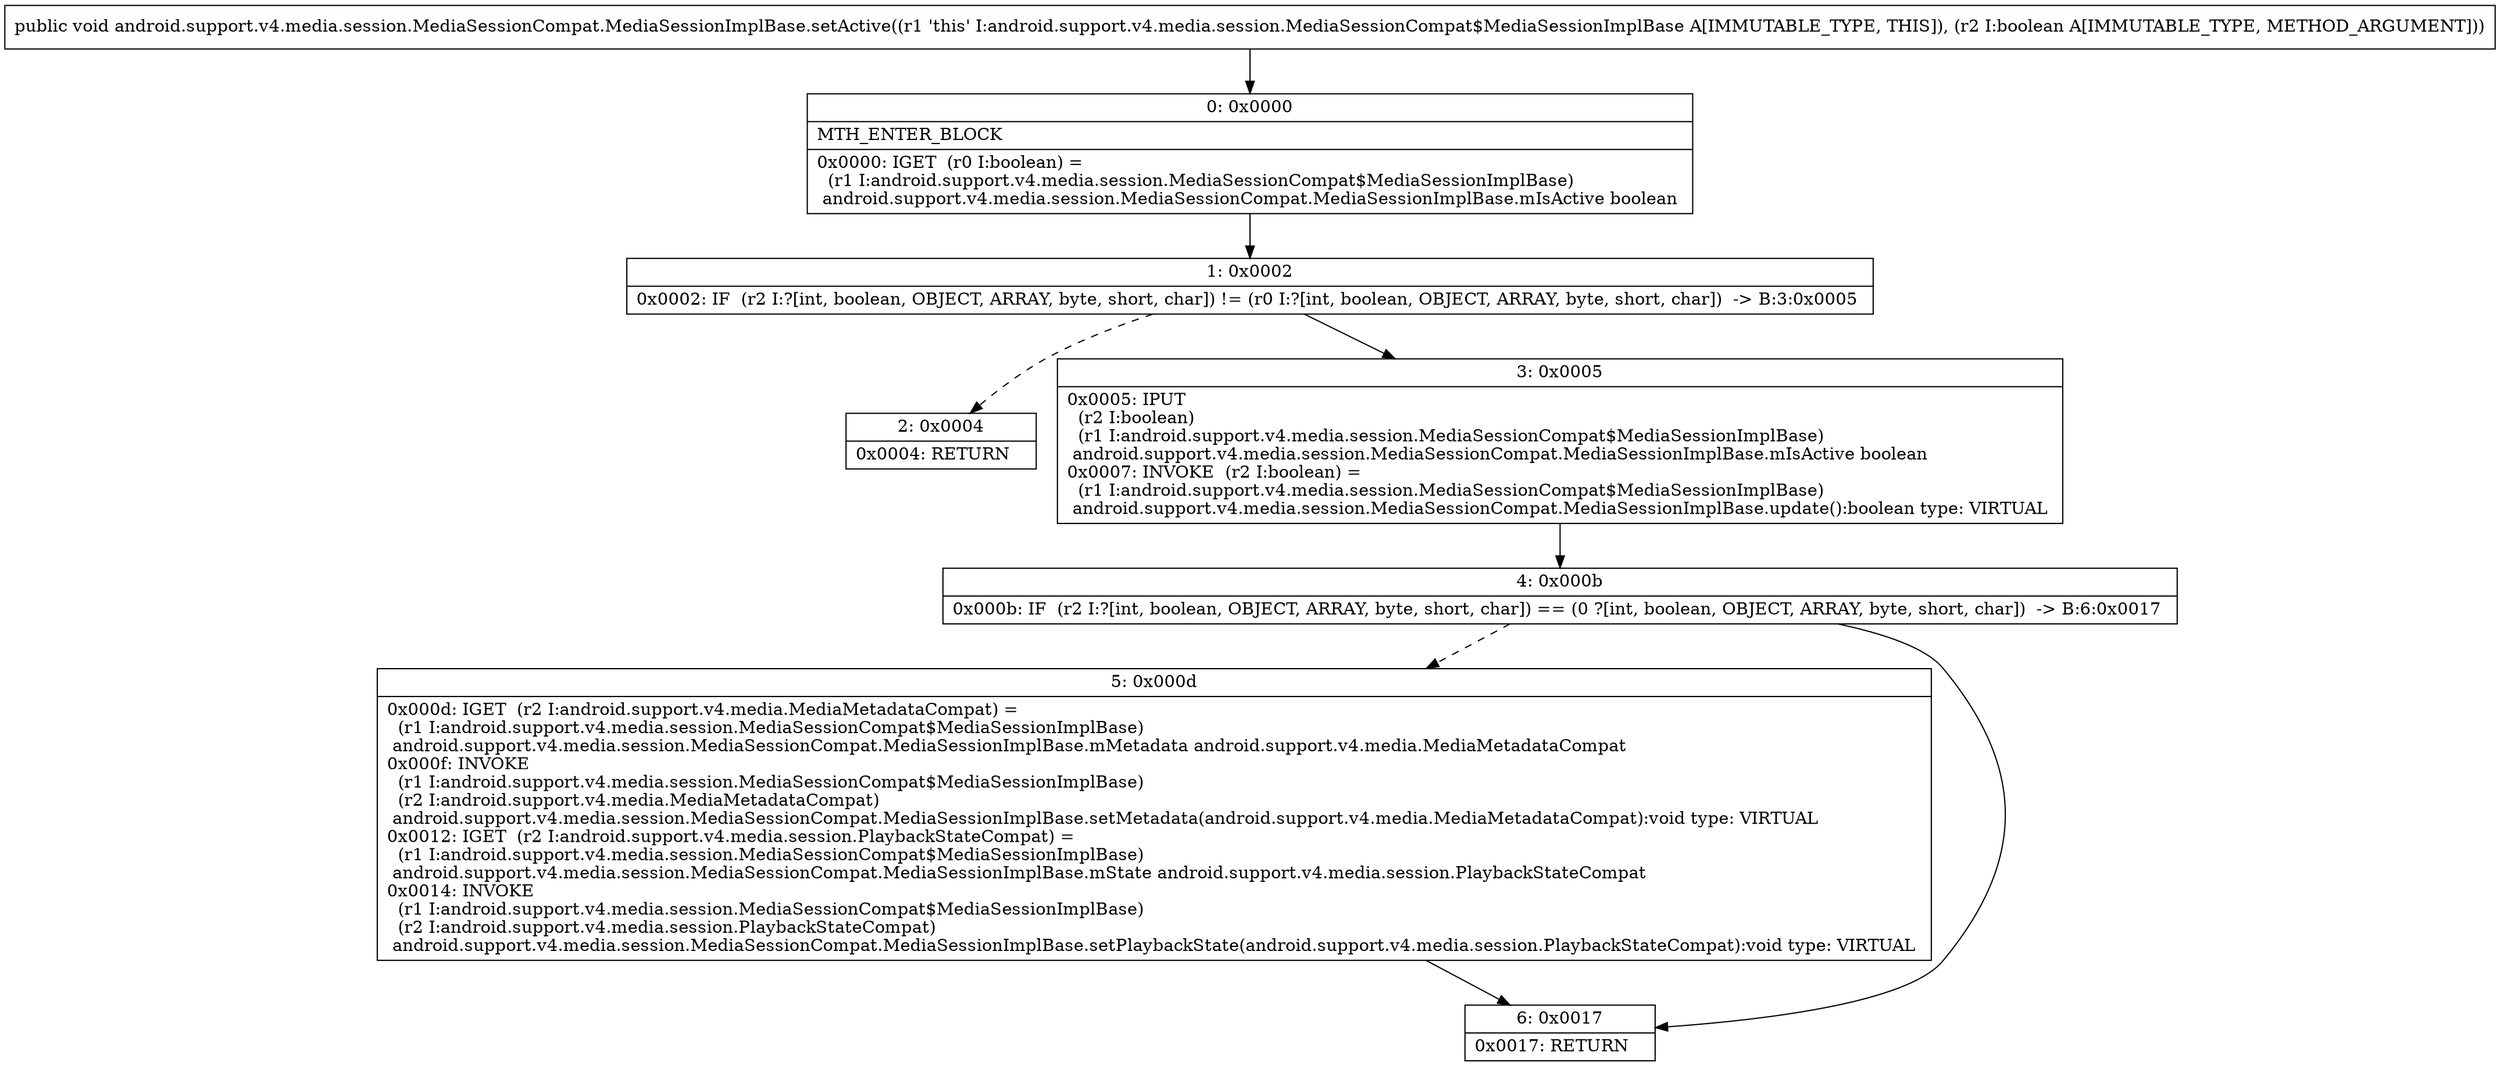 digraph "CFG forandroid.support.v4.media.session.MediaSessionCompat.MediaSessionImplBase.setActive(Z)V" {
Node_0 [shape=record,label="{0\:\ 0x0000|MTH_ENTER_BLOCK\l|0x0000: IGET  (r0 I:boolean) = \l  (r1 I:android.support.v4.media.session.MediaSessionCompat$MediaSessionImplBase)\l android.support.v4.media.session.MediaSessionCompat.MediaSessionImplBase.mIsActive boolean \l}"];
Node_1 [shape=record,label="{1\:\ 0x0002|0x0002: IF  (r2 I:?[int, boolean, OBJECT, ARRAY, byte, short, char]) != (r0 I:?[int, boolean, OBJECT, ARRAY, byte, short, char])  \-\> B:3:0x0005 \l}"];
Node_2 [shape=record,label="{2\:\ 0x0004|0x0004: RETURN   \l}"];
Node_3 [shape=record,label="{3\:\ 0x0005|0x0005: IPUT  \l  (r2 I:boolean)\l  (r1 I:android.support.v4.media.session.MediaSessionCompat$MediaSessionImplBase)\l android.support.v4.media.session.MediaSessionCompat.MediaSessionImplBase.mIsActive boolean \l0x0007: INVOKE  (r2 I:boolean) = \l  (r1 I:android.support.v4.media.session.MediaSessionCompat$MediaSessionImplBase)\l android.support.v4.media.session.MediaSessionCompat.MediaSessionImplBase.update():boolean type: VIRTUAL \l}"];
Node_4 [shape=record,label="{4\:\ 0x000b|0x000b: IF  (r2 I:?[int, boolean, OBJECT, ARRAY, byte, short, char]) == (0 ?[int, boolean, OBJECT, ARRAY, byte, short, char])  \-\> B:6:0x0017 \l}"];
Node_5 [shape=record,label="{5\:\ 0x000d|0x000d: IGET  (r2 I:android.support.v4.media.MediaMetadataCompat) = \l  (r1 I:android.support.v4.media.session.MediaSessionCompat$MediaSessionImplBase)\l android.support.v4.media.session.MediaSessionCompat.MediaSessionImplBase.mMetadata android.support.v4.media.MediaMetadataCompat \l0x000f: INVOKE  \l  (r1 I:android.support.v4.media.session.MediaSessionCompat$MediaSessionImplBase)\l  (r2 I:android.support.v4.media.MediaMetadataCompat)\l android.support.v4.media.session.MediaSessionCompat.MediaSessionImplBase.setMetadata(android.support.v4.media.MediaMetadataCompat):void type: VIRTUAL \l0x0012: IGET  (r2 I:android.support.v4.media.session.PlaybackStateCompat) = \l  (r1 I:android.support.v4.media.session.MediaSessionCompat$MediaSessionImplBase)\l android.support.v4.media.session.MediaSessionCompat.MediaSessionImplBase.mState android.support.v4.media.session.PlaybackStateCompat \l0x0014: INVOKE  \l  (r1 I:android.support.v4.media.session.MediaSessionCompat$MediaSessionImplBase)\l  (r2 I:android.support.v4.media.session.PlaybackStateCompat)\l android.support.v4.media.session.MediaSessionCompat.MediaSessionImplBase.setPlaybackState(android.support.v4.media.session.PlaybackStateCompat):void type: VIRTUAL \l}"];
Node_6 [shape=record,label="{6\:\ 0x0017|0x0017: RETURN   \l}"];
MethodNode[shape=record,label="{public void android.support.v4.media.session.MediaSessionCompat.MediaSessionImplBase.setActive((r1 'this' I:android.support.v4.media.session.MediaSessionCompat$MediaSessionImplBase A[IMMUTABLE_TYPE, THIS]), (r2 I:boolean A[IMMUTABLE_TYPE, METHOD_ARGUMENT])) }"];
MethodNode -> Node_0;
Node_0 -> Node_1;
Node_1 -> Node_2[style=dashed];
Node_1 -> Node_3;
Node_3 -> Node_4;
Node_4 -> Node_5[style=dashed];
Node_4 -> Node_6;
Node_5 -> Node_6;
}

